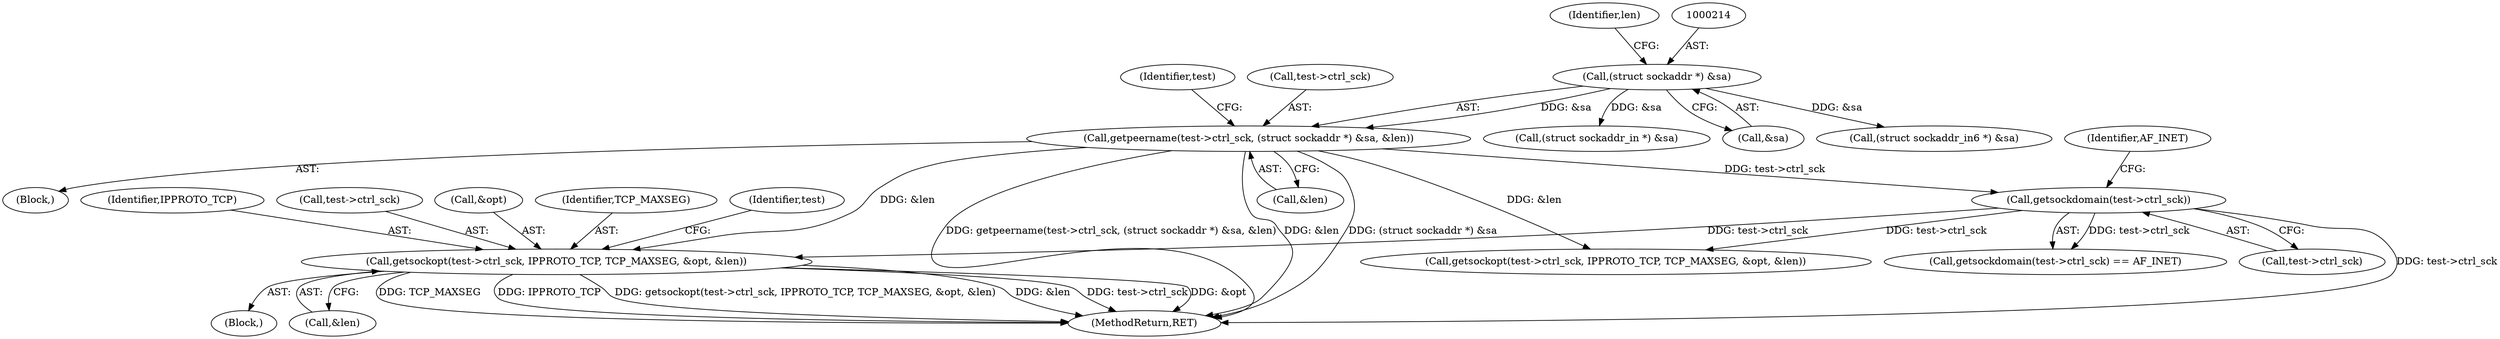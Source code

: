 digraph "0_iperf_91f2fa59e8ed80dfbf400add0164ee0e508e412a_49@API" {
"1000395" [label="(Call,getsockopt(test->ctrl_sck, IPPROTO_TCP, TCP_MAXSEG, &opt, &len))"];
"1000221" [label="(Call,getsockdomain(test->ctrl_sck))"];
"1000209" [label="(Call,getpeername(test->ctrl_sck, (struct sockaddr *) &sa, &len))"];
"1000213" [label="(Call,(struct sockaddr *) &sa)"];
"1000209" [label="(Call,getpeername(test->ctrl_sck, (struct sockaddr *) &sa, &len))"];
"1000204" [label="(Block,)"];
"1000400" [label="(Identifier,TCP_MAXSEG)"];
"1000338" [label="(Call,getsockopt(test->ctrl_sck, IPPROTO_TCP, TCP_MAXSEG, &opt, &len))"];
"1000409" [label="(MethodReturn,RET)"];
"1000220" [label="(Call,getsockdomain(test->ctrl_sck) == AF_INET)"];
"1000218" [label="(Identifier,len)"];
"1000252" [label="(Call,(struct sockaddr_in6 *) &sa)"];
"1000210" [label="(Call,test->ctrl_sck)"];
"1000390" [label="(Block,)"];
"1000406" [label="(Identifier,test)"];
"1000399" [label="(Identifier,IPPROTO_TCP)"];
"1000217" [label="(Call,&len)"];
"1000395" [label="(Call,getsockopt(test->ctrl_sck, IPPROTO_TCP, TCP_MAXSEG, &opt, &len))"];
"1000229" [label="(Call,(struct sockaddr_in *) &sa)"];
"1000213" [label="(Call,(struct sockaddr *) &sa)"];
"1000221" [label="(Call,getsockdomain(test->ctrl_sck))"];
"1000215" [label="(Call,&sa)"];
"1000223" [label="(Identifier,test)"];
"1000396" [label="(Call,test->ctrl_sck)"];
"1000401" [label="(Call,&opt)"];
"1000225" [label="(Identifier,AF_INET)"];
"1000222" [label="(Call,test->ctrl_sck)"];
"1000403" [label="(Call,&len)"];
"1000395" -> "1000390"  [label="AST: "];
"1000395" -> "1000403"  [label="CFG: "];
"1000396" -> "1000395"  [label="AST: "];
"1000399" -> "1000395"  [label="AST: "];
"1000400" -> "1000395"  [label="AST: "];
"1000401" -> "1000395"  [label="AST: "];
"1000403" -> "1000395"  [label="AST: "];
"1000406" -> "1000395"  [label="CFG: "];
"1000395" -> "1000409"  [label="DDG: &len"];
"1000395" -> "1000409"  [label="DDG: test->ctrl_sck"];
"1000395" -> "1000409"  [label="DDG: &opt"];
"1000395" -> "1000409"  [label="DDG: TCP_MAXSEG"];
"1000395" -> "1000409"  [label="DDG: IPPROTO_TCP"];
"1000395" -> "1000409"  [label="DDG: getsockopt(test->ctrl_sck, IPPROTO_TCP, TCP_MAXSEG, &opt, &len)"];
"1000221" -> "1000395"  [label="DDG: test->ctrl_sck"];
"1000209" -> "1000395"  [label="DDG: &len"];
"1000221" -> "1000220"  [label="AST: "];
"1000221" -> "1000222"  [label="CFG: "];
"1000222" -> "1000221"  [label="AST: "];
"1000225" -> "1000221"  [label="CFG: "];
"1000221" -> "1000409"  [label="DDG: test->ctrl_sck"];
"1000221" -> "1000220"  [label="DDG: test->ctrl_sck"];
"1000209" -> "1000221"  [label="DDG: test->ctrl_sck"];
"1000221" -> "1000338"  [label="DDG: test->ctrl_sck"];
"1000209" -> "1000204"  [label="AST: "];
"1000209" -> "1000217"  [label="CFG: "];
"1000210" -> "1000209"  [label="AST: "];
"1000213" -> "1000209"  [label="AST: "];
"1000217" -> "1000209"  [label="AST: "];
"1000223" -> "1000209"  [label="CFG: "];
"1000209" -> "1000409"  [label="DDG: getpeername(test->ctrl_sck, (struct sockaddr *) &sa, &len)"];
"1000209" -> "1000409"  [label="DDG: &len"];
"1000209" -> "1000409"  [label="DDG: (struct sockaddr *) &sa"];
"1000213" -> "1000209"  [label="DDG: &sa"];
"1000209" -> "1000338"  [label="DDG: &len"];
"1000213" -> "1000215"  [label="CFG: "];
"1000214" -> "1000213"  [label="AST: "];
"1000215" -> "1000213"  [label="AST: "];
"1000218" -> "1000213"  [label="CFG: "];
"1000213" -> "1000229"  [label="DDG: &sa"];
"1000213" -> "1000252"  [label="DDG: &sa"];
}
